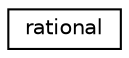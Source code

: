 digraph "Graphical Class Hierarchy"
{
  edge [fontname="Helvetica",fontsize="10",labelfontname="Helvetica",labelfontsize="10"];
  node [fontname="Helvetica",fontsize="10",shape=record];
  rankdir="LR";
  Node1 [label="rational",height=0.2,width=0.4,color="black", fillcolor="white", style="filled",URL="$classrational.html"];
}
